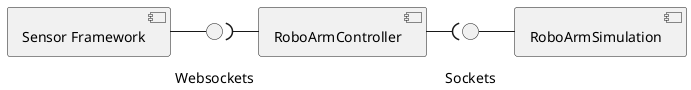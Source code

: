 @startuml


component "Sensor Framework" as SensorFramework

interface "\nWebsockets" as SensorInterface
SensorFramework - SensorInterface

component "RoboArmController"
SensorInterface )- RoboArmController

component RoboArmSimulation

interface "\nSockets" as RoboArmInterface
RoboArmController -( RoboArmInterface
RoboArmInterface - RoboArmSimulation



@enduml